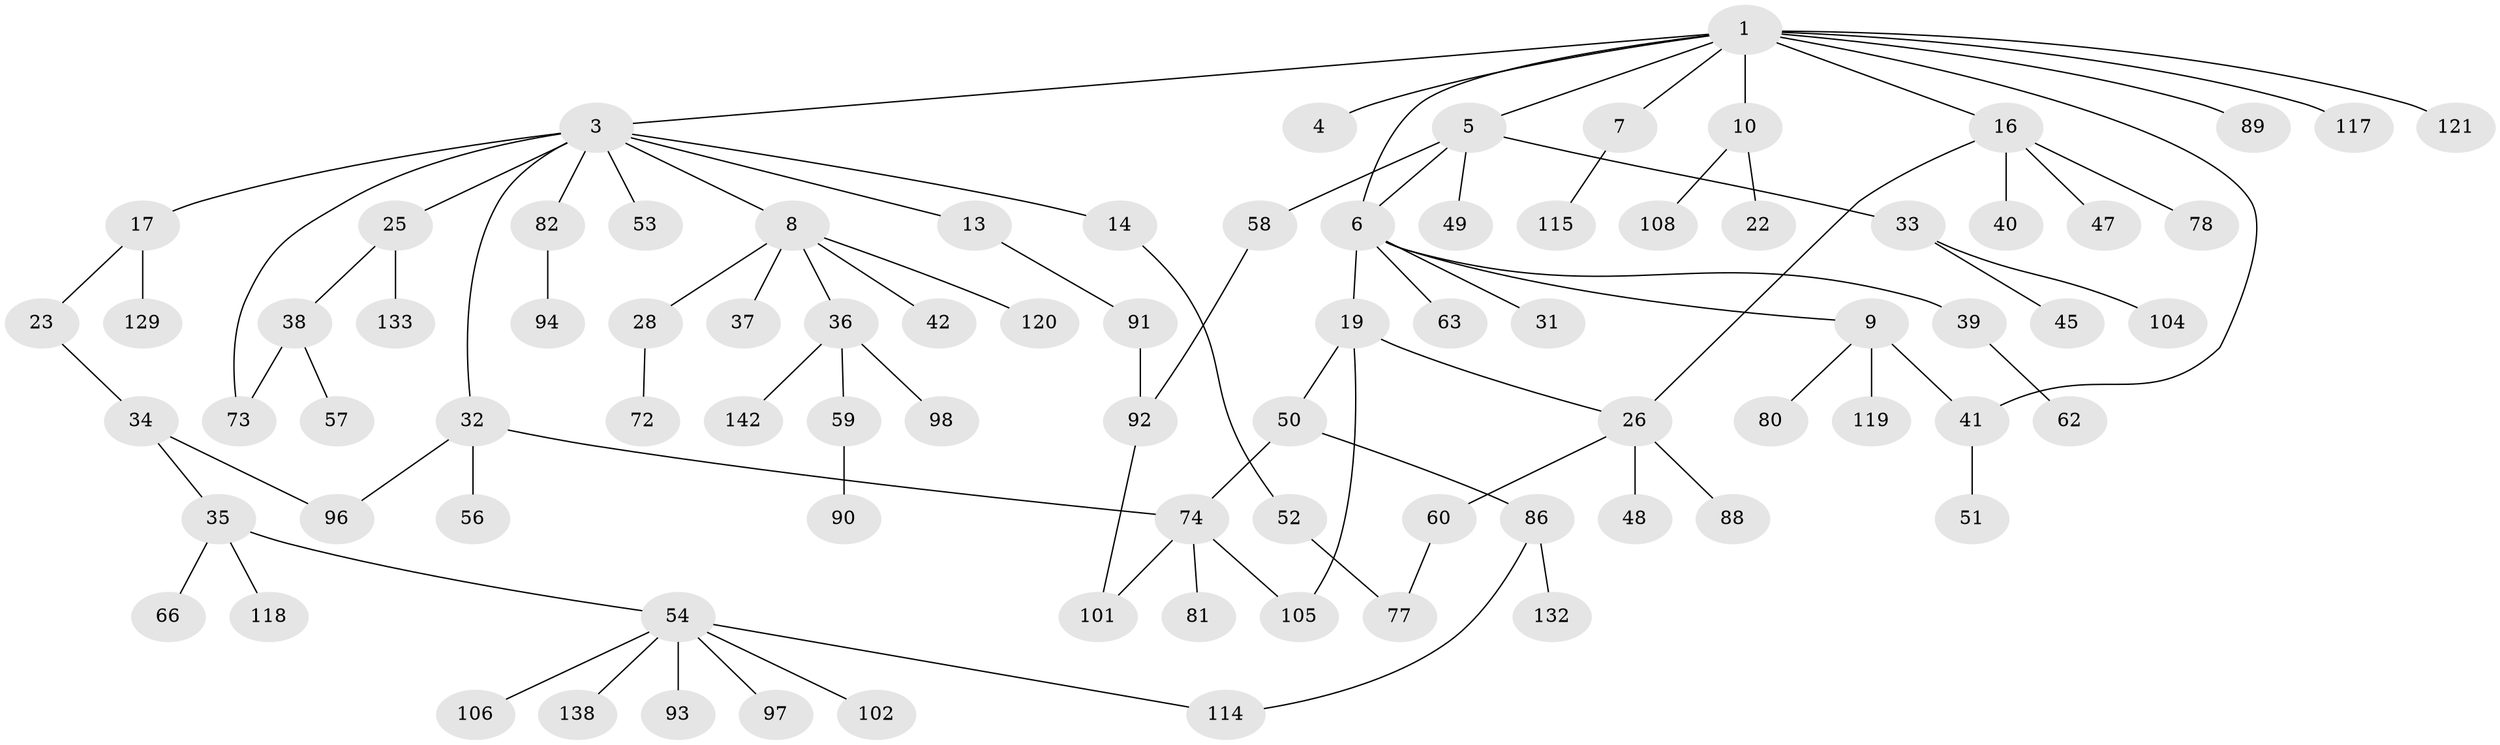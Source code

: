// original degree distribution, {6: 0.006993006993006993, 7: 0.013986013986013986, 1: 0.4195804195804196, 4: 0.11188811188811189, 2: 0.27972027972027974, 5: 0.03496503496503497, 3: 0.13286713286713286}
// Generated by graph-tools (version 1.1) at 2025/17/03/04/25 18:17:09]
// undirected, 85 vertices, 95 edges
graph export_dot {
graph [start="1"]
  node [color=gray90,style=filled];
  1 [super="+2"];
  3 [super="+136+11"];
  4;
  5 [super="+21+55"];
  6 [super="+29+12"];
  7;
  8 [super="+15"];
  9;
  10 [super="+18+20"];
  13;
  14;
  16 [super="+24"];
  17;
  19 [super="+27"];
  22;
  23 [super="+137"];
  25;
  26 [super="+30+123"];
  28;
  31 [super="+67"];
  32;
  33;
  34 [super="+79"];
  35;
  36;
  37;
  38 [super="+43+76+69"];
  39;
  40;
  41 [super="+84"];
  42 [super="+107"];
  45;
  47;
  48;
  49 [super="+140"];
  50 [super="+100"];
  51;
  52 [super="+128+122"];
  53;
  54 [super="+87+64"];
  56;
  57;
  58;
  59 [super="+61"];
  60 [super="+116"];
  62;
  63;
  66 [super="+70"];
  72;
  73;
  74 [super="+75"];
  77 [super="+111+113+130+103"];
  78 [super="+83"];
  80;
  81;
  82;
  86;
  88 [super="+141"];
  89;
  90;
  91 [super="+112"];
  92 [super="+139"];
  93;
  94;
  96;
  97;
  98;
  101;
  102 [super="+110"];
  104;
  105;
  106 [super="+124"];
  108;
  114;
  115;
  117 [super="+135"];
  118;
  119;
  120;
  121;
  129;
  132;
  133;
  138;
  142;
  1 -- 3;
  1 -- 41;
  1 -- 89;
  1 -- 117;
  1 -- 121;
  1 -- 16;
  1 -- 4;
  1 -- 5;
  1 -- 6;
  1 -- 7;
  1 -- 10;
  3 -- 8;
  3 -- 13;
  3 -- 17;
  3 -- 82;
  3 -- 73;
  3 -- 32;
  3 -- 53;
  3 -- 25;
  3 -- 14;
  5 -- 49;
  5 -- 33;
  5 -- 58;
  5 -- 6;
  6 -- 9;
  6 -- 39;
  6 -- 63;
  6 -- 19;
  6 -- 31;
  7 -- 115;
  8 -- 42;
  8 -- 120;
  8 -- 28;
  8 -- 37;
  8 -- 36;
  9 -- 80;
  9 -- 119;
  9 -- 41;
  10 -- 22;
  10 -- 108;
  13 -- 91;
  14 -- 52;
  16 -- 40;
  16 -- 26;
  16 -- 78;
  16 -- 47;
  17 -- 23;
  17 -- 129;
  19 -- 50;
  19 -- 105;
  19 -- 26;
  23 -- 34;
  25 -- 38;
  25 -- 133;
  26 -- 48;
  26 -- 88;
  26 -- 60;
  28 -- 72;
  32 -- 56;
  32 -- 74;
  32 -- 96;
  33 -- 45;
  33 -- 104;
  34 -- 35;
  34 -- 96;
  35 -- 54;
  35 -- 66;
  35 -- 118;
  36 -- 59;
  36 -- 98;
  36 -- 142;
  38 -- 73;
  38 -- 57;
  39 -- 62;
  41 -- 51;
  50 -- 86;
  50 -- 74;
  52 -- 77;
  54 -- 114;
  54 -- 97;
  54 -- 138;
  54 -- 102;
  54 -- 106;
  54 -- 93;
  58 -- 92;
  59 -- 90;
  60 -- 77;
  74 -- 101;
  74 -- 81;
  74 -- 105;
  82 -- 94;
  86 -- 114;
  86 -- 132;
  91 -- 92;
  92 -- 101;
}
